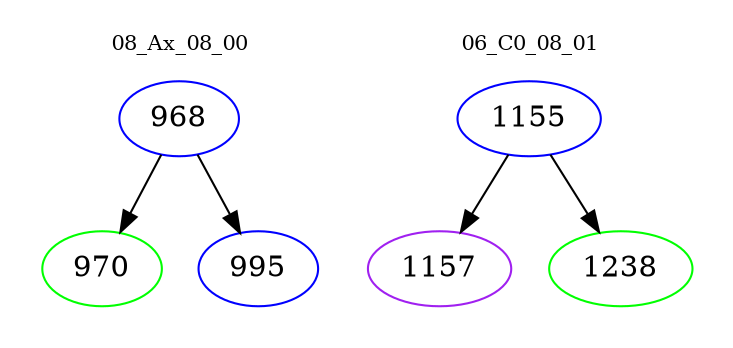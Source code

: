 digraph{
subgraph cluster_0 {
color = white
label = "08_Ax_08_00";
fontsize=10;
T0_968 [label="968", color="blue"]
T0_968 -> T0_970 [color="black"]
T0_970 [label="970", color="green"]
T0_968 -> T0_995 [color="black"]
T0_995 [label="995", color="blue"]
}
subgraph cluster_1 {
color = white
label = "06_C0_08_01";
fontsize=10;
T1_1155 [label="1155", color="blue"]
T1_1155 -> T1_1157 [color="black"]
T1_1157 [label="1157", color="purple"]
T1_1155 -> T1_1238 [color="black"]
T1_1238 [label="1238", color="green"]
}
}
